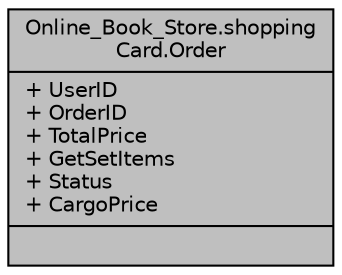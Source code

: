 digraph "Online_Book_Store.shoppingCard.Order"
{
 // LATEX_PDF_SIZE
  edge [fontname="Helvetica",fontsize="10",labelfontname="Helvetica",labelfontsize="10"];
  node [fontname="Helvetica",fontsize="10",shape=record];
  Node1 [label="{Online_Book_Store.shopping\lCard.Order\n|+ UserID\l+ OrderID\l+ TotalPrice\l+ GetSetItems\l+ Status\l+ CargoPrice\l|}",height=0.2,width=0.4,color="black", fillcolor="grey75", style="filled", fontcolor="black",tooltip=" "];
}
